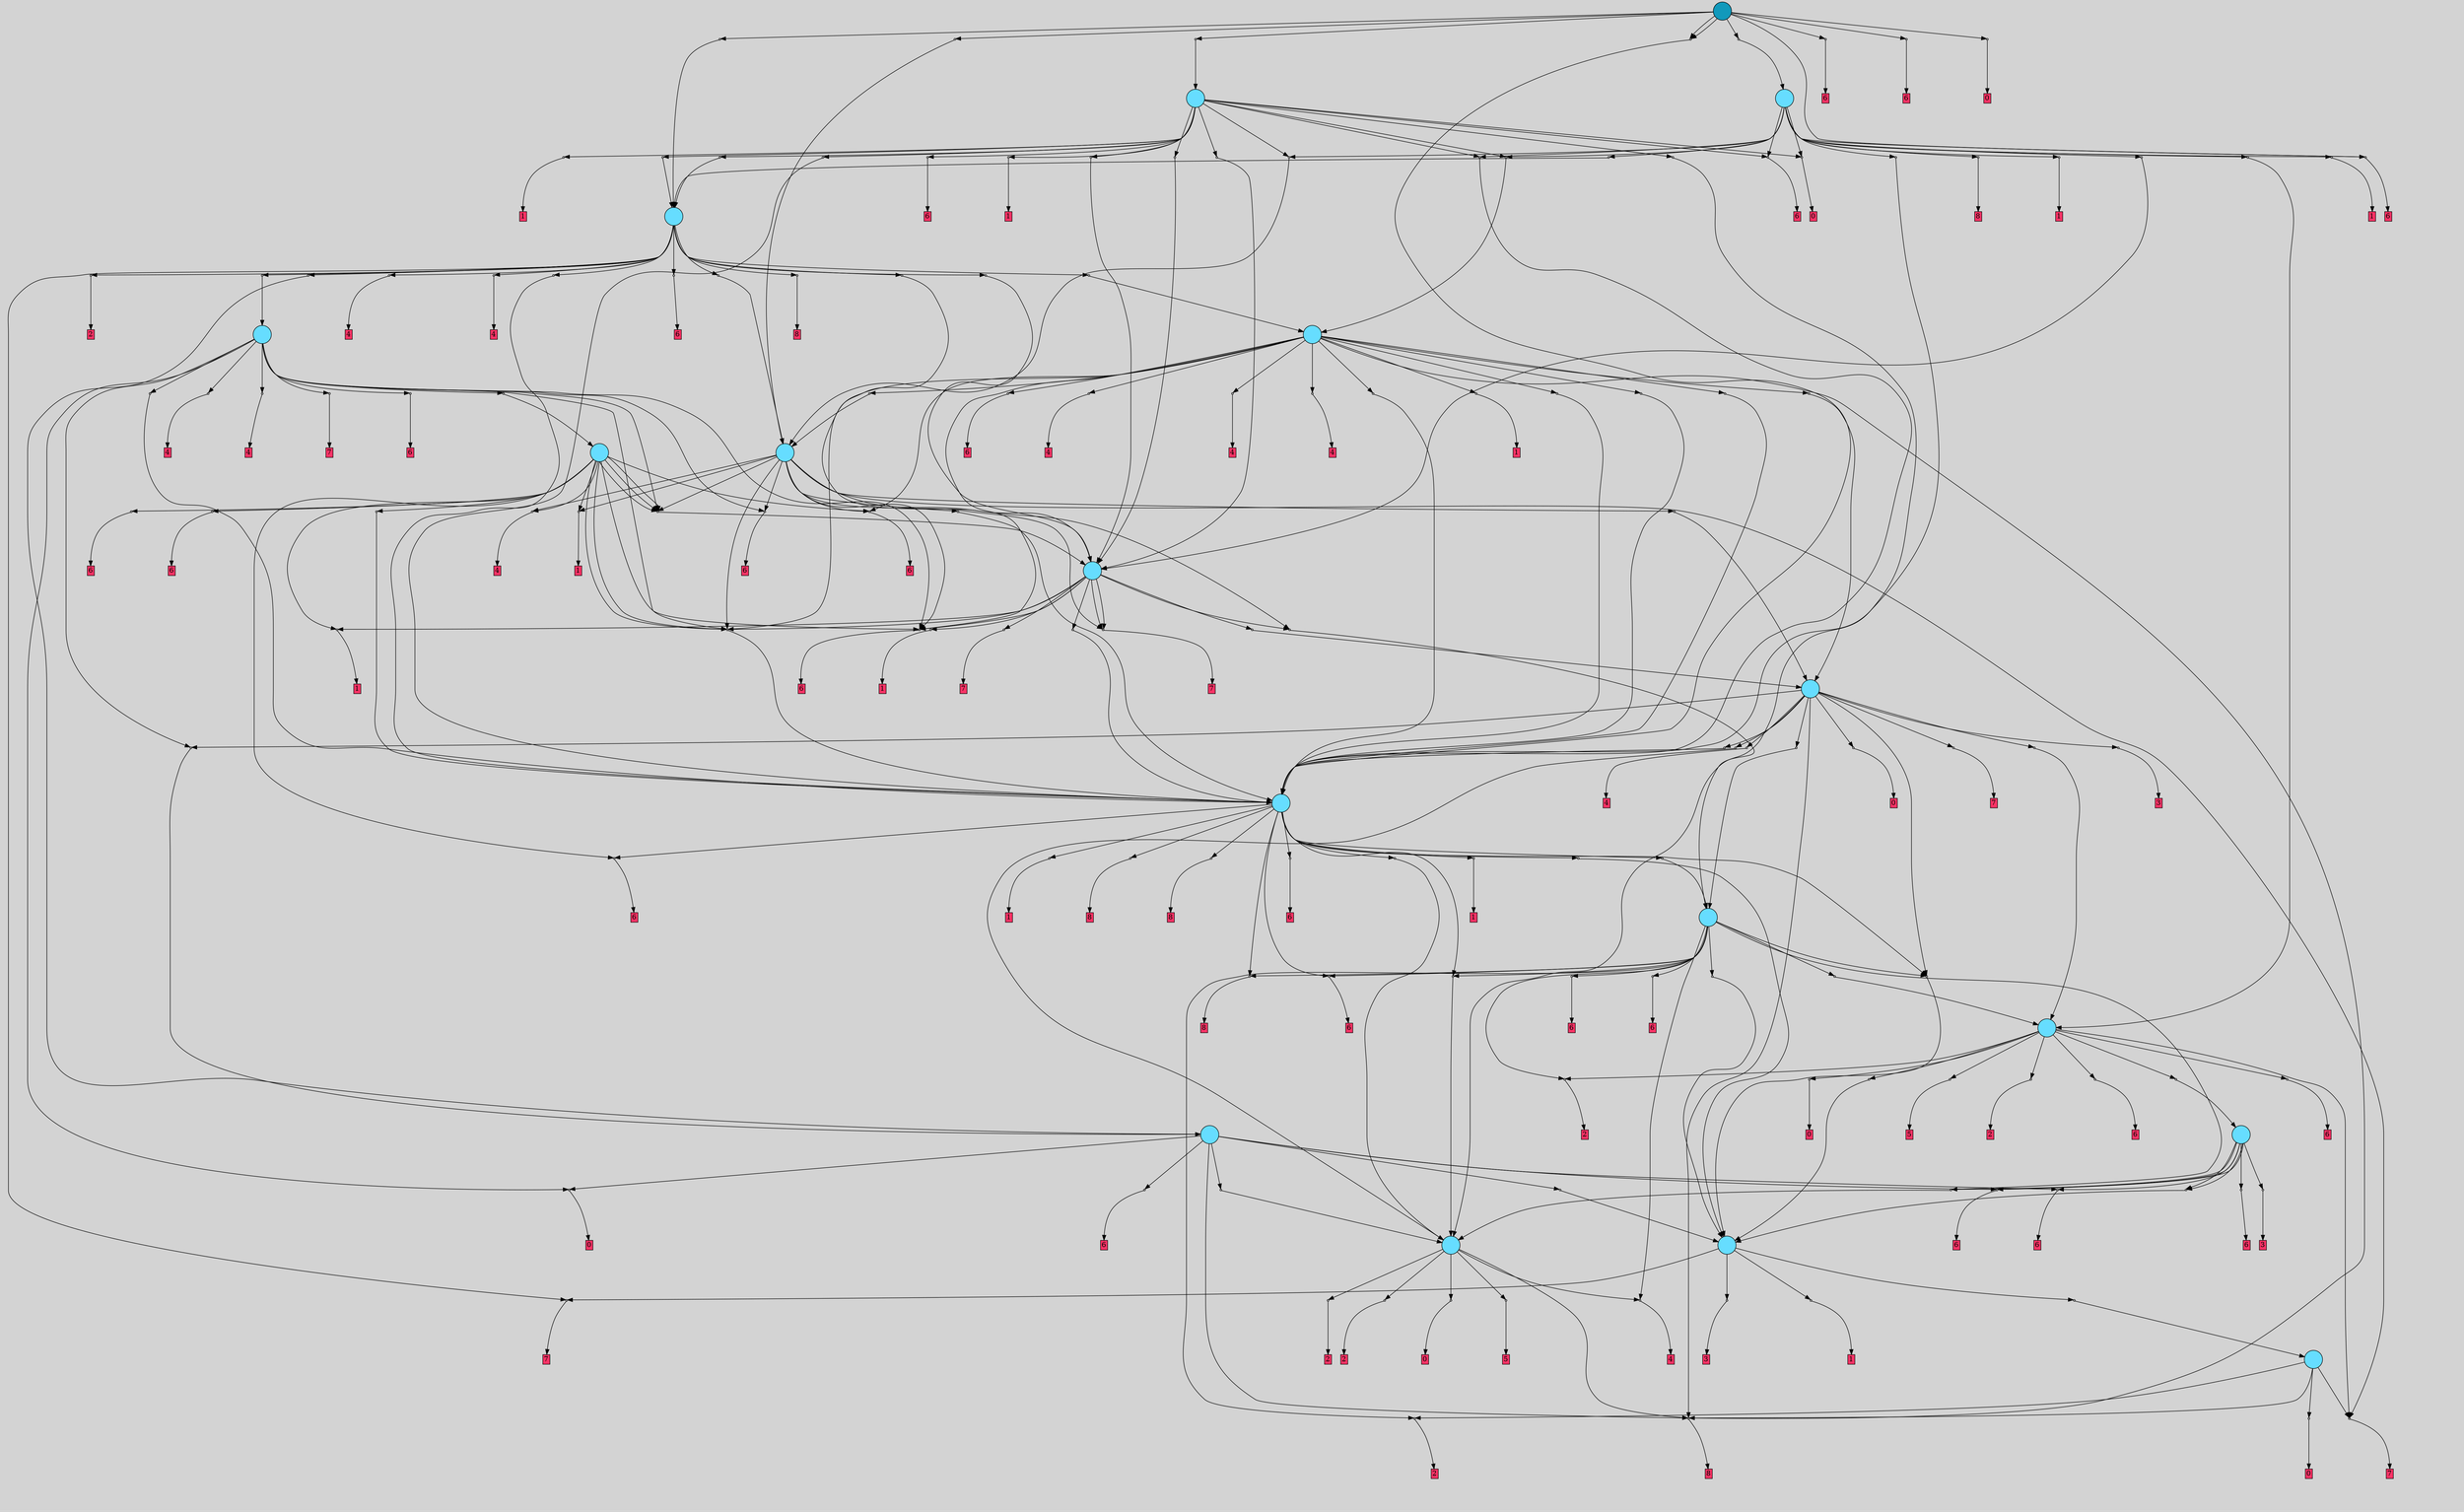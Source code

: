 // File exported with GEGELATI v1.3.1
// On the 2024-07-12 00:43:53
// With the MARL::MarlTPGGraphDotExporter
digraph{
	graph[pad = "0.212, 0.055" bgcolor = lightgray]
	node[shape=circle style = filled label = ""]
		T183 [fillcolor="#66ddff"]
		T188 [fillcolor="#66ddff"]
		T203 [fillcolor="#66ddff"]
		T260 [fillcolor="#66ddff"]
		T269 [fillcolor="#66ddff"]
		T277 [fillcolor="#66ddff"]
		T310 [fillcolor="#66ddff"]
		T364 [fillcolor="#66ddff"]
		T477 [fillcolor="#66ddff"]
		T633 [fillcolor="#66ddff"]
		T654 [fillcolor="#66ddff"]
		T711 [fillcolor="#66ddff"]
		T746 [fillcolor="#66ddff"]
		T868 [fillcolor="#66ddff"]
		T904 [fillcolor="#66ddff"]
		T1173 [fillcolor="#66ddff"]
		T1191 [fillcolor="#66ddff"]
		T1277 [fillcolor="#1199bb"]
		P28818 [fillcolor="#cccccc" shape=point] //
		I28818 [shape=box style=invis label="0|3&0|1#4|4&#92;n7|1&0|0#1|5&#92;n7|2&2|4#3|1&#92;n8|4&1|7#1|7&#92;n8|5&3|2#4|3&#92;n4|4&1|6#2|0&#92;n2|4&2|2#2|6&#92;n2|5&4|0#0|3&#92;n1|6&2|5#0|7&#92;n"]
		P28818 -> I28818[style=invis]
		A15458 [fillcolor="#ff3366" shape=box margin=0.03 width=0 height=0 label="2"]
		T183 -> P28818 -> A15458
		P28819 [fillcolor="#cccccc" shape=point] //
		I28819 [shape=box style=invis label="6|4&1|4#4|1&#92;n1|2&0|7#1|1&#92;n1|0&2|4#2|2&#92;n0|5&4|7#2|1&#92;n4|3&3|0#1|6&#92;n0|4&4|4#0|3&#92;n"]
		P28819 -> I28819[style=invis]
		A15459 [fillcolor="#ff3366" shape=box margin=0.03 width=0 height=0 label="8"]
		T183 -> P28819 -> A15459
		P28820 [fillcolor="#cccccc" shape=point] //
		I28820 [shape=box style=invis label="6|7&2|1#4|6&#92;n3|6&2|7#2|1&#92;n0|0&0|0#3|0&#92;n3|6&1|2#4|2&#92;n4|1&1|6#2|1&#92;n1|1&1|5#4|4&#92;n"]
		P28820 -> I28820[style=invis]
		A15460 [fillcolor="#ff3366" shape=box margin=0.03 width=0 height=0 label="0"]
		T183 -> P28820 -> A15460
		P28821 [fillcolor="#cccccc" shape=point] //
		I28821 [shape=box style=invis label="3|6&0|4#1|5&#92;n"]
		P28821 -> I28821[style=invis]
		A15461 [fillcolor="#ff3366" shape=box margin=0.03 width=0 height=0 label="7"]
		T183 -> P28821 -> A15461
		P28822 [fillcolor="#cccccc" shape=point] //
		I28822 [shape=box style=invis label="0|3&3|4#1|0&#92;n3|4&4|6#0|5&#92;n2|4&3|2#1|6&#92;n4|4&1|7#1|2&#92;n0|2&2|1#4|3&#92;n7|4&0|7#2|5&#92;n3|0&1|4#2|4&#92;n"]
		P28822 -> I28822[style=invis]
		A15462 [fillcolor="#ff3366" shape=box margin=0.03 width=0 height=0 label="2"]
		T188 -> P28822 -> A15462
		T188 -> P28819
		P28823 [fillcolor="#cccccc" shape=point] //
		I28823 [shape=box style=invis label="3|1&0|4#1|7&#92;n3|4&3|7#3|1&#92;n3|1&4|5#0|4&#92;n"]
		P28823 -> I28823[style=invis]
		A15463 [fillcolor="#ff3366" shape=box margin=0.03 width=0 height=0 label="4"]
		T188 -> P28823 -> A15463
		P28824 [fillcolor="#cccccc" shape=point] //
		I28824 [shape=box style=invis label="8|3&1|3#4|7&#92;n8|0&2|4#1|7&#92;n"]
		P28824 -> I28824[style=invis]
		A15464 [fillcolor="#ff3366" shape=box margin=0.03 width=0 height=0 label="2"]
		T188 -> P28824 -> A15464
		P28825 [fillcolor="#cccccc" shape=point] //
		I28825 [shape=box style=invis label="4|0&2|7#4|3&#92;n6|3&0|0#3|5&#92;n4|6&2|6#0|5&#92;n1|4&3|2#0|2&#92;n7|5&3|5#2|2&#92;n6|5&1|2#1|7&#92;n0|3&0|0#3|2&#92;n7|1&2|4#3|5&#92;n7|2&3|4#0|3&#92;n6|7&4|7#2|6&#92;n"]
		P28825 -> I28825[style=invis]
		A15465 [fillcolor="#ff3366" shape=box margin=0.03 width=0 height=0 label="0"]
		T188 -> P28825 -> A15465
		P28826 [fillcolor="#cccccc" shape=point] //
		I28826 [shape=box style=invis label="8|4&4|7#2|0&#92;n4|0&4|3#2|0&#92;n7|0&1|4#3|6&#92;n0|1&3|7#2|1&#92;n6|3&0|1#3|3&#92;n1|0&2|6#1|6&#92;n4|4&1|1#0|5&#92;n8|1&3|3#3|2&#92;n4|2&1|6#4|7&#92;n4|4&4|4#4|3&#92;n"]
		P28826 -> I28826[style=invis]
		A15466 [fillcolor="#ff3366" shape=box margin=0.03 width=0 height=0 label="5"]
		T188 -> P28826 -> A15466
		P28827 [fillcolor="#cccccc" shape=point] //
		I28827 [shape=box style=invis label="3|0&4|1#2|1&#92;n2|6&3|1#1|5&#92;n2|6&2|4#2|1&#92;n1|3&4|2#0|2&#92;n3|3&3|5#1|1&#92;n"]
		P28827 -> I28827[style=invis]
		T203 -> P28827 -> T183
		P28828 [fillcolor="#cccccc" shape=point] //
		I28828 [shape=box style=invis label="4|6&2|1#4|6&#92;n3|5&1|2#0|2&#92;n5|2&0|0#0|4&#92;n5|3&3|1#2|5&#92;n8|5&2|5#0|3&#92;n7|0&3|0#0|3&#92;n8|4&0|3#3|6&#92;n2|3&1|5#1|1&#92;n7|0&3|2#1|0&#92;n"]
		P28828 -> I28828[style=invis]
		A15467 [fillcolor="#ff3366" shape=box margin=0.03 width=0 height=0 label="3"]
		T203 -> P28828 -> A15467
		P28829 [fillcolor="#cccccc" shape=point] //
		I28829 [shape=box style=invis label="0|7&2|5#2|4&#92;n4|1&1|2#4|0&#92;n2|3&0|3#0|7&#92;n4|2&3|4#4|6&#92;n7|6&4|0#4|7&#92;n2|4&2|2#3|1&#92;n"]
		P28829 -> I28829[style=invis]
		A15468 [fillcolor="#ff3366" shape=box margin=0.03 width=0 height=0 label="1"]
		T203 -> P28829 -> A15468
		P28830 [fillcolor="#cccccc" shape=point] //
		I28830 [shape=box style=invis label="5|7&2|3#3|7&#92;n5|0&0|1#0|0&#92;n5|4&2|3#0|6&#92;n5|7&0|5#1|4&#92;n6|2&3|0#0|2&#92;n2|3&0|1#0|6&#92;n2|5&3|4#0|5&#92;n7|1&3|7#0|3&#92;n7|2&2|0#0|7&#92;n"]
		P28830 -> I28830[style=invis]
		A15469 [fillcolor="#ff3366" shape=box margin=0.03 width=0 height=0 label="7"]
		T203 -> P28830 -> A15469
		P28831 [fillcolor="#cccccc" shape=point] //
		I28831 [shape=box style=invis label="8|6&2|6#3|3&#92;n7|5&2|0#0|6&#92;n1|0&0|5#2|2&#92;n1|2&0|2#1|2&#92;n0|5&3|0#3|5&#92;n0|7&0|1#3|2&#92;n"]
		P28831 -> I28831[style=invis]
		A15470 [fillcolor="#ff3366" shape=box margin=0.03 width=0 height=0 label="6"]
		T260 -> P28831 -> A15470
		P28832 [fillcolor="#cccccc" shape=point] //
		I28832 [shape=box style=invis label="3|7&1|4#1|2&#92;n0|6&1|3#1|6&#92;n2|3&2|7#0|1&#92;n6|1&2|0#0|3&#92;n3|3&0|2#2|4&#92;n5|4&2|3#2|3&#92;n1|5&3|3#1|3&#92;n5|0&0|6#0|5&#92;n"]
		P28832 -> I28832[style=invis]
		T260 -> P28832 -> T188
		P28833 [fillcolor="#cccccc" shape=point] //
		I28833 [shape=box style=invis label="2|0&1|0#4|5&#92;n8|2&2|1#0|0&#92;n3|5&3|6#4|7&#92;n"]
		P28833 -> I28833[style=invis]
		T260 -> P28833 -> T203
		T260 -> P28819
		P28834 [fillcolor="#cccccc" shape=point] //
		I28834 [shape=box style=invis label="7|1&2|3#3|5&#92;n6|3&0|0#3|5&#92;n6|7&4|7#2|6&#92;n7|2&3|5#2|2&#92;n6|5&1|2#1|7&#92;n0|3&0|0#3|2&#92;n4|0&2|7#4|3&#92;n7|2&3|4#0|3&#92;n1|4&3|2#0|2&#92;n"]
		P28834 -> I28834[style=invis]
		A15471 [fillcolor="#ff3366" shape=box margin=0.03 width=0 height=0 label="0"]
		T260 -> P28834 -> A15471
		P28835 [fillcolor="#cccccc" shape=point] //
		I28835 [shape=box style=invis label="8|6&2|6#3|3&#92;n1|0&0|5#2|2&#92;n7|5&2|0#0|6&#92;n3|4&1|1#0|7&#92;n0|5&3|0#3|5&#92;n0|7&0|1#3|2&#92;n"]
		P28835 -> I28835[style=invis]
		A15472 [fillcolor="#ff3366" shape=box margin=0.03 width=0 height=0 label="6"]
		T260 -> P28835 -> A15472
		P28836 [fillcolor="#cccccc" shape=point] //
		I28836 [shape=box style=invis label="8|6&2|6#3|3&#92;n1|0&0|5#2|2&#92;n7|5&2|0#0|6&#92;n0|5&3|0#2|5&#92;n3|4&1|1#0|7&#92;n"]
		P28836 -> I28836[style=invis]
		A15473 [fillcolor="#ff3366" shape=box margin=0.03 width=0 height=0 label="6"]
		T260 -> P28836 -> A15473
		P28837 [fillcolor="#cccccc" shape=point] //
		I28837 [shape=box style=invis label="2|3&0|4#3|0&#92;n0|5&3|0#3|1&#92;n5|0&0|5#2|2&#92;n6|1&0|2#0|4&#92;n7|5&2|0#0|6&#92;n8|6&2|6#3|3&#92;n0|2&2|0#3|5&#92;n2|2&2|0#1|4&#92;n"]
		P28837 -> I28837[style=invis]
		A15474 [fillcolor="#ff3366" shape=box margin=0.03 width=0 height=0 label="6"]
		T269 -> P28837 -> A15474
		P28838 [fillcolor="#cccccc" shape=point] //
		I28838 [shape=box style=invis label="3|5&4|6#4|7&#92;n2|0&1|0#4|5&#92;n8|2&3|1#0|0&#92;n"]
		P28838 -> I28838[style=invis]
		T269 -> P28838 -> T203
		T269 -> P28835
		P28839 [fillcolor="#cccccc" shape=point] //
		I28839 [shape=box style=invis label="3|7&1|4#1|2&#92;n0|6&1|3#1|6&#92;n2|3&2|7#0|1&#92;n5|0&0|6#0|5&#92;n3|3&0|2#2|4&#92;n5|4&2|3#2|3&#92;n1|5&3|3#2|3&#92;n6|1&2|0#0|3&#92;n"]
		P28839 -> I28839[style=invis]
		T269 -> P28839 -> T188
		T269 -> P28838
		P28840 [fillcolor="#cccccc" shape=point] //
		I28840 [shape=box style=invis label="8|6&2|6#3|3&#92;n1|0&0|5#2|2&#92;n0|5&3|0#2|5&#92;n3|4&1|1#0|7&#92;n7|5&2|0#0|6&#92;n1|7&2|4#3|5&#92;n0|7&0|1#3|2&#92;n"]
		P28840 -> I28840[style=invis]
		A15475 [fillcolor="#ff3366" shape=box margin=0.03 width=0 height=0 label="3"]
		T269 -> P28840 -> A15475
		T269 -> P28831
		T269 -> P28835
		P28841 [fillcolor="#cccccc" shape=point] //
		I28841 [shape=box style=invis label="3|4&1|1#0|7&#92;n0|7&0|1#3|2&#92;n1|4&0|5#2|2&#92;n0|5&3|1#3|5&#92;n0|0&3|7#4|7&#92;n7|5&4|0#0|6&#92;n7|5&2|7#0|2&#92;n"]
		P28841 -> I28841[style=invis]
		A15476 [fillcolor="#ff3366" shape=box margin=0.03 width=0 height=0 label="6"]
		T277 -> P28841 -> A15476
		P28842 [fillcolor="#cccccc" shape=point] //
		I28842 [shape=box style=invis label="5|0&2|5#0|6&#92;n4|5&4|3#3|2&#92;n6|7&3|4#1|3&#92;n7|4&0|4#2|3&#92;n2|2&1|6#3|7&#92;n4|5&2|7#3|2&#92;n4|4&1|7#0|5&#92;n"]
		P28842 -> I28842[style=invis]
		A15477 [fillcolor="#ff3366" shape=box margin=0.03 width=0 height=0 label="2"]
		T277 -> P28842 -> A15477
		T277 -> P28821
		P28843 [fillcolor="#cccccc" shape=point] //
		I28843 [shape=box style=invis label="8|6&2|6#3|3&#92;n1|0&0|5#2|2&#92;n6|1&0|7#2|0&#92;n3|4&1|1#0|7&#92;n7|5&2|2#0|6&#92;n0|5&3|0#3|5&#92;n"]
		P28843 -> I28843[style=invis]
		A15478 [fillcolor="#ff3366" shape=box margin=0.03 width=0 height=0 label="6"]
		T277 -> P28843 -> A15478
		P28844 [fillcolor="#cccccc" shape=point] //
		I28844 [shape=box style=invis label="4|0&2|7#4|3&#92;n6|3&0|0#3|5&#92;n6|7&4|7#2|6&#92;n7|5&3|5#2|2&#92;n6|5&1|2#1|7&#92;n0|3&0|0#3|2&#92;n7|1&2|3#3|5&#92;n7|2&3|4#0|3&#92;n1|4&3|2#0|2&#92;n"]
		P28844 -> I28844[style=invis]
		A15479 [fillcolor="#ff3366" shape=box margin=0.03 width=0 height=0 label="0"]
		T277 -> P28844 -> A15479
		P28845 [fillcolor="#cccccc" shape=point] //
		I28845 [shape=box style=invis label="4|5&1|5#0|1&#92;n4|5&2|7#3|2&#92;n4|5&4|5#3|2&#92;n6|7&3|4#1|3&#92;n7|4&0|4#2|3&#92;n5|0&2|5#0|6&#92;n4|4&1|7#0|5&#92;n"]
		P28845 -> I28845[style=invis]
		A15480 [fillcolor="#ff3366" shape=box margin=0.03 width=0 height=0 label="5"]
		T277 -> P28845 -> A15480
		P28846 [fillcolor="#cccccc" shape=point] //
		I28846 [shape=box style=invis label="2|0&1|0#4|5&#92;n3|5&4|6#4|7&#92;n8|2&2|1#0|0&#92;n"]
		P28846 -> I28846[style=invis]
		T277 -> P28846 -> T203
		P28847 [fillcolor="#cccccc" shape=point] //
		I28847 [shape=box style=invis label="1|4&0|7#1|6&#92;n0|4&0|6#4|1&#92;n8|1&2|6#2|0&#92;n"]
		P28847 -> I28847[style=invis]
		A15481 [fillcolor="#ff3366" shape=box margin=0.03 width=0 height=0 label="2"]
		T277 -> P28847 -> A15481
		P28848 [fillcolor="#cccccc" shape=point] //
		I28848 [shape=box style=invis label="0|0&2|3#4|4&#92;n6|4&1|0#3|1&#92;n0|3&0|5#2|1&#92;n1|5&4|0#4|6&#92;n"]
		P28848 -> I28848[style=invis]
		T277 -> P28848 -> T269
		P28849 [fillcolor="#cccccc" shape=point] //
		I28849 [shape=box style=invis label="2|0&1|0#4|1&#92;n8|2&3|1#0|0&#92;n6|5&0|2#4|5&#92;n"]
		P28849 -> I28849[style=invis]
		T310 -> P28849 -> T203
		P28850 [fillcolor="#cccccc" shape=point] //
		I28850 [shape=box style=invis label="8|6&2|6#3|3&#92;n7|5&2|0#0|6&#92;n1|0&0|5#2|2&#92;n3|4&1|1#0|7&#92;n0|5&3|0#3|5&#92;n0|7&3|1#3|2&#92;n"]
		P28850 -> I28850[style=invis]
		A15482 [fillcolor="#ff3366" shape=box margin=0.03 width=0 height=0 label="6"]
		T310 -> P28850 -> A15482
		T310 -> P28839
		T310 -> P28818
		P28851 [fillcolor="#cccccc" shape=point] //
		I28851 [shape=box style=invis label="1|2&4|3#4|7&#92;n1|0&3|2#3|4&#92;n2|7&1|0#4|5&#92;n1|0&3|6#2|2&#92;n5|5&0|1#0|0&#92;n5|4&0|7#3|4&#92;n"]
		P28851 -> I28851[style=invis]
		T310 -> P28851 -> T203
		P28852 [fillcolor="#cccccc" shape=point] //
		I28852 [shape=box style=invis label="7|3&0|3#2|2&#92;n6|2&1|5#1|7&#92;n7|5&2|0#0|6&#92;n3|0&0|5#2|2&#92;n0|7&0|1#3|2&#92;n6|5&3|0#3|5&#92;n8|6&2|6#3|3&#92;n"]
		P28852 -> I28852[style=invis]
		A15483 [fillcolor="#ff3366" shape=box margin=0.03 width=0 height=0 label="6"]
		T310 -> P28852 -> A15483
		T310 -> P28842
		P28853 [fillcolor="#cccccc" shape=point] //
		I28853 [shape=box style=invis label="8|6&2|6#3|3&#92;n0|5&3|0#2|5&#92;n7|5&2|0#0|6&#92;n3|4&1|1#0|2&#92;n"]
		P28853 -> I28853[style=invis]
		A15484 [fillcolor="#ff3366" shape=box margin=0.03 width=0 height=0 label="8"]
		T310 -> P28853 -> A15484
		P28854 [fillcolor="#cccccc" shape=point] //
		I28854 [shape=box style=invis label="3|7&1|4#1|2&#92;n0|6&1|4#1|6&#92;n2|3&2|7#0|1&#92;n1|5&3|3#2|3&#92;n3|3&0|2#2|4&#92;n5|4&2|3#2|3&#92;n5|0&0|6#0|5&#92;n6|1&2|0#0|3&#92;n"]
		P28854 -> I28854[style=invis]
		T310 -> P28854 -> T188
		P28855 [fillcolor="#cccccc" shape=point] //
		I28855 [shape=box style=invis label="8|6&2|6#3|3&#92;n1|0&0|4#2|2&#92;n7|5&2|0#0|6&#92;n1|2&0|2#1|2&#92;n0|5&3|0#3|5&#92;n0|7&0|1#3|2&#92;n2|4&4|7#3|4&#92;n"]
		P28855 -> I28855[style=invis]
		A15485 [fillcolor="#ff3366" shape=box margin=0.03 width=0 height=0 label="6"]
		T310 -> P28855 -> A15485
		T310 -> P28823
		P28856 [fillcolor="#cccccc" shape=point] //
		I28856 [shape=box style=invis label="1|4&4|0#0|6&#92;n1|5&4|5#1|6&#92;n2|0&0|4#2|0&#92;n7|5&2|0#0|2&#92;n8|3&2|6#2|0&#92;n2|2&2|6#4|4&#92;n0|5&3|0#3|1&#92;n8|6&4|6#3|3&#92;n"]
		P28856 -> I28856[style=invis]
		T310 -> P28856 -> T277
		P28857 [fillcolor="#cccccc" shape=point] //
		I28857 [shape=box style=invis label="0|0&2|3#4|5&#92;n"]
		P28857 -> I28857[style=invis]
		A15486 [fillcolor="#ff3366" shape=box margin=0.03 width=0 height=0 label="8"]
		T364 -> P28857 -> A15486
		P28858 [fillcolor="#cccccc" shape=point] //
		I28858 [shape=box style=invis label="3|7&1|4#1|2&#92;n0|6&1|3#1|6&#92;n2|5&2|7#0|1&#92;n6|1&2|0#0|3&#92;n6|0&4|4#0|2&#92;n1|5&3|3#2|3&#92;n5|4&2|3#2|3&#92;n3|3&0|2#2|4&#92;n"]
		P28858 -> I28858[style=invis]
		T364 -> P28858 -> T188
		P28859 [fillcolor="#cccccc" shape=point] //
		I28859 [shape=box style=invis label="8|0&4|6#2|7&#92;n2|5&0|2#1|3&#92;n"]
		P28859 -> I28859[style=invis]
		T364 -> P28859 -> T310
		T364 -> P28851
		T364 -> P28853
		P28860 [fillcolor="#cccccc" shape=point] //
		I28860 [shape=box style=invis label="6|0&4|3#0|4&#92;n3|5&3|4#2|2&#92;n5|0&2|7#1|2&#92;n3|0&1|2#3|1&#92;n"]
		P28860 -> I28860[style=invis]
		A15487 [fillcolor="#ff3366" shape=box margin=0.03 width=0 height=0 label="8"]
		T364 -> P28860 -> A15487
		P28861 [fillcolor="#cccccc" shape=point] //
		I28861 [shape=box style=invis label="7|3&0|3#2|2&#92;n4|4&3|3#0|5&#92;n6|2&1|5#1|7&#92;n7|5&2|0#1|0&#92;n3|0&0|5#2|2&#92;n7|4&4|1#1|6&#92;n0|7&0|1#3|2&#92;n6|5&3|0#3|5&#92;n5|0&2|3#1|6&#92;n8|6&2|6#3|2&#92;n"]
		P28861 -> I28861[style=invis]
		A15488 [fillcolor="#ff3366" shape=box margin=0.03 width=0 height=0 label="6"]
		T364 -> P28861 -> A15488
		P28862 [fillcolor="#cccccc" shape=point] //
		I28862 [shape=box style=invis label="6|5&0|2#4|5&#92;n8|2&3|1#2|2&#92;n2|0&4|0#4|1&#92;n"]
		P28862 -> I28862[style=invis]
		T364 -> P28862 -> T203
		P28863 [fillcolor="#cccccc" shape=point] //
		I28863 [shape=box style=invis label="0|5&3|0#3|5&#92;n1|2&0|2#1|2&#92;n1|7&0|5#3|2&#92;n1|0&0|5#2|2&#92;n"]
		P28863 -> I28863[style=invis]
		A15489 [fillcolor="#ff3366" shape=box margin=0.03 width=0 height=0 label="6"]
		T364 -> P28863 -> A15489
		T364 -> P28854
		P28864 [fillcolor="#cccccc" shape=point] //
		I28864 [shape=box style=invis label="2|3&0|3#2|7&#92;n0|3&2|3#2|4&#92;n2|1&2|6#1|0&#92;n4|2&3|4#4|6&#92;n0|6&0|1#1|3&#92;n7|6&4|0#4|7&#92;n4|1&4|2#4|0&#92;n5|0&4|3#1|7&#92;n"]
		P28864 -> I28864[style=invis]
		A15490 [fillcolor="#ff3366" shape=box margin=0.03 width=0 height=0 label="1"]
		T364 -> P28864 -> A15490
		P28865 [fillcolor="#cccccc" shape=point] //
		I28865 [shape=box style=invis label="8|2&4|0#3|6&#92;n0|5&3|0#3|5&#92;n8|6&2|4#3|2&#92;n8|6&2|6#3|3&#92;n7|6&2|0#3|6&#92;n3|4&1|1#0|7&#92;n1|0&0|5#2|2&#92;n8|3&3|0#1|0&#92;n"]
		P28865 -> I28865[style=invis]
		A15491 [fillcolor="#ff3366" shape=box margin=0.03 width=0 height=0 label="1"]
		T364 -> P28865 -> A15491
		T364 -> P28850
		T477 -> P28851
		P28866 [fillcolor="#cccccc" shape=point] //
		I28866 [shape=box style=invis label="0|7&4|3#1|7&#92;n4|2&1|1#3|6&#92;n0|1&0|1#3|2&#92;n7|5&0|0#0|6&#92;n6|2&1|5#1|7&#92;n3|4&3|0#1|2&#92;n3|0&0|5#2|2&#92;n6|5&0|0#3|5&#92;n"]
		P28866 -> I28866[style=invis]
		T477 -> P28866 -> T364
		P28867 [fillcolor="#cccccc" shape=point] //
		I28867 [shape=box style=invis label="4|7&1|1#3|7&#92;n1|6&3|7#2|1&#92;n7|0&1|7#1|2&#92;n8|2&3|4#4|2&#92;n"]
		P28867 -> I28867[style=invis]
		T477 -> P28867 -> T310
		P28868 [fillcolor="#cccccc" shape=point] //
		I28868 [shape=box style=invis label="7|2&1|5#3|2&#92;n4|0&2|7#4|3&#92;n4|5&4|2#0|4&#92;n0|6&0|0#3|2&#92;n8|1&4|2#1|7&#92;n5|0&1|1#1|1&#92;n7|1&0|3#3|5&#92;n6|7&1|2#1|7&#92;n"]
		P28868 -> I28868[style=invis]
		A15492 [fillcolor="#ff3366" shape=box margin=0.03 width=0 height=0 label="0"]
		T477 -> P28868 -> A15492
		P28869 [fillcolor="#cccccc" shape=point] //
		I28869 [shape=box style=invis label="8|1&2|5#1|3&#92;n3|0&0|6#4|7&#92;n6|7&1|5#0|7&#92;n4|3&0|1#3|3&#92;n3|1&4|1#4|5&#92;n7|0&2|7#0|6&#92;n2|2&4|4#1|5&#92;n4|2&3|2#3|2&#92;n"]
		P28869 -> I28869[style=invis]
		A15493 [fillcolor="#ff3366" shape=box margin=0.03 width=0 height=0 label="7"]
		T477 -> P28869 -> A15493
		P28870 [fillcolor="#cccccc" shape=point] //
		I28870 [shape=box style=invis label="0|5&3|5#3|5&#92;n0|2&0|1#3|2&#92;n7|5&1|0#0|6&#92;n6|3&1|4#0|7&#92;n8|6&2|2#3|3&#92;n3|4&3|4#4|7&#92;n6|0&3|5#4|4&#92;n5|1&0|4#0|1&#92;n8|4&2|2#2|2&#92;n"]
		P28870 -> I28870[style=invis]
		T477 -> P28870 -> T260
		P28871 [fillcolor="#cccccc" shape=point] //
		I28871 [shape=box style=invis label="5|3&4|4#4|1&#92;n3|1&3|2#3|0&#92;n3|1&4|6#0|6&#92;n1|6&4|7#1|1&#92;n5|4&4|5#3|2&#92;n8|0&1|6#4|3&#92;n0|3&4|0#0|1&#92;n"]
		P28871 -> I28871[style=invis]
		T477 -> P28871 -> T277
		P28872 [fillcolor="#cccccc" shape=point] //
		I28872 [shape=box style=invis label="2|2&3|0#4|6&#92;n6|5&1|3#2|4&#92;n1|7&2|4#3|5&#92;n3|4&1|1#2|7&#92;n3|0&4|5#2|2&#92;n7|5&2|0#0|6&#92;n"]
		P28872 -> I28872[style=invis]
		A15494 [fillcolor="#ff3366" shape=box margin=0.03 width=0 height=0 label="3"]
		T477 -> P28872 -> A15494
		P28873 [fillcolor="#cccccc" shape=point] //
		I28873 [shape=box style=invis label="6|1&1|0#4|3&#92;n4|1&3|6#1|2&#92;n2|5&3|1#1|4&#92;n1|1&4|0#4|0&#92;n8|4&3|1#3|2&#92;n4|1&2|6#3|2&#92;n5|6&0|6#0|5&#92;n5|0&2|2#1|7&#92;n0|7&0|4#3|7&#92;n"]
		P28873 -> I28873[style=invis]
		T477 -> P28873 -> T188
		T477 -> P28819
		P28874 [fillcolor="#cccccc" shape=point] //
		I28874 [shape=box style=invis label="4|3&2|4#3|2&#92;n1|0&2|2#3|7&#92;n"]
		P28874 -> I28874[style=invis]
		A15495 [fillcolor="#ff3366" shape=box margin=0.03 width=0 height=0 label="4"]
		T477 -> P28874 -> A15495
		P28875 [fillcolor="#cccccc" shape=point] //
		I28875 [shape=box style=invis label="0|5&3|0#3|5&#92;n1|0&0|5#4|2&#92;n1|2&0|2#1|2&#92;n7|5&2|0#0|6&#92;n0|7&0|1#3|2&#92;n"]
		P28875 -> I28875[style=invis]
		T633 -> P28875 -> T477
		P28876 [fillcolor="#cccccc" shape=point] //
		I28876 [shape=box style=invis label="1|0&4|4#4|2&#92;n4|4&4|4#2|0&#92;n1|5&2|0#2|6&#92;n5|3&3|0#1|5&#92;n6|1&0|1#3|2&#92;n3|0&0|5#2|2&#92;n2|7&0|2#1|7&#92;n6|5&3|0#3|5&#92;n"]
		P28876 -> I28876[style=invis]
		A15496 [fillcolor="#ff3366" shape=box margin=0.03 width=0 height=0 label="6"]
		T633 -> P28876 -> A15496
		P28877 [fillcolor="#cccccc" shape=point] //
		I28877 [shape=box style=invis label="3|6&0|4#1|5&#92;n7|0&1|3#2|7&#92;n"]
		P28877 -> I28877[style=invis]
		A15497 [fillcolor="#ff3366" shape=box margin=0.03 width=0 height=0 label="7"]
		T633 -> P28877 -> A15497
		P28878 [fillcolor="#cccccc" shape=point] //
		I28878 [shape=box style=invis label="3|0&4|6#2|1&#92;n7|2&4|5#4|6&#92;n1|6&1|2#2|5&#92;n2|7&0|6#3|1&#92;n6|7&2|0#1|4&#92;n4|6&3|0#1|5&#92;n2|6&2|3#0|4&#92;n7|7&4|5#1|0&#92;n3|2&2|0#1|3&#92;n8|4&3|6#1|4&#92;n"]
		P28878 -> I28878[style=invis]
		A15498 [fillcolor="#ff3366" shape=box margin=0.03 width=0 height=0 label="1"]
		T633 -> P28878 -> A15498
		P28879 [fillcolor="#cccccc" shape=point] //
		I28879 [shape=box style=invis label="3|4&2|0#1|2&#92;n7|5&0|0#0|6&#92;n8|6&4|6#3|0&#92;n0|7&0|1#3|2&#92;n8|7&0|3#0|5&#92;n3|0&0|5#2|2&#92;n4|2&1|1#3|6&#92;n6|5&3|0#3|5&#92;n7|3&3|2#3|0&#92;n"]
		P28879 -> I28879[style=invis]
		T633 -> P28879 -> T364
		P28880 [fillcolor="#cccccc" shape=point] //
		I28880 [shape=box style=invis label="6|5&3|0#3|3&#92;n0|0&0|1#3|2&#92;n7|5&3|0#3|5&#92;n8|7&0|3#0|5&#92;n4|2&1|1#3|6&#92;n7|4&3|2#3|0&#92;n7|5&0|0#0|6&#92;n"]
		P28880 -> I28880[style=invis]
		T633 -> P28880 -> T364
		P28881 [fillcolor="#cccccc" shape=point] //
		I28881 [shape=box style=invis label="4|6&3|0#1|2&#92;n7|3&1|6#4|3&#92;n1|4&4|3#3|3&#92;n8|4&3|0#1|4&#92;n3|0&1|2#2|7&#92;n0|6&4|2#1|7&#92;n0|5&2|5#0|7&#92;n7|2&1|5#4|6&#92;n"]
		P28881 -> I28881[style=invis]
		A15499 [fillcolor="#ff3366" shape=box margin=0.03 width=0 height=0 label="1"]
		T633 -> P28881 -> A15499
		P28882 [fillcolor="#cccccc" shape=point] //
		I28882 [shape=box style=invis label="6|3&1|2#0|4&#92;n5|1&4|5#3|3&#92;n7|5&3|6#2|5&#92;n2|5&1|3#2|1&#92;n0|5&2|3#2|5&#92;n8|7&4|7#2|4&#92;n2|3&3|0#1|0&#92;n7|4&0|3#4|7&#92;n0|2&3|6#1|6&#92;n7|0&2|2#2|4&#92;n"]
		P28882 -> I28882[style=invis]
		A15500 [fillcolor="#ff3366" shape=box margin=0.03 width=0 height=0 label="7"]
		T633 -> P28882 -> A15500
		P28883 [fillcolor="#cccccc" shape=point] //
		I28883 [shape=box style=invis label="8|3&3|7#4|1&#92;n6|3&3|5#4|6&#92;n1|7&0|5#0|0&#92;n5|0&1|7#3|4&#92;n1|3&3|6#1|4&#92;n"]
		P28883 -> I28883[style=invis]
		T633 -> P28883 -> T310
		T633 -> P28877
		P28884 [fillcolor="#cccccc" shape=point] //
		I28884 [shape=box style=invis label="0|5&3|0#3|5&#92;n8|6&3|0#0|3&#92;n1|2&0|2#1|2&#92;n1|0&0|5#3|2&#92;n7|5&2|0#0|6&#92;n0|7&0|1#3|2&#92;n"]
		P28884 -> I28884[style=invis]
		T654 -> P28884 -> T477
		T654 -> P28876
		T654 -> P28877
		P28885 [fillcolor="#cccccc" shape=point] //
		I28885 [shape=box style=invis label="6|7&2|0#1|4&#92;n7|2&4|5#4|6&#92;n1|6&1|2#2|5&#92;n8|5&2|7#3|5&#92;n3|0&4|6#2|1&#92;n4|6&3|0#1|5&#92;n2|6&2|3#0|4&#92;n7|7&4|0#1|0&#92;n3|2&2|0#1|3&#92;n8|4&3|6#1|4&#92;n"]
		P28885 -> I28885[style=invis]
		A15501 [fillcolor="#ff3366" shape=box margin=0.03 width=0 height=0 label="1"]
		T654 -> P28885 -> A15501
		T654 -> P28879
		P28886 [fillcolor="#cccccc" shape=point] //
		I28886 [shape=box style=invis label="8|7&0|3#0|5&#92;n0|7&0|1#3|2&#92;n6|5&3|0#3|3&#92;n7|0&0|0#0|6&#92;n7|4&3|2#3|0&#92;n4|2&1|1#3|6&#92;n"]
		P28886 -> I28886[style=invis]
		T654 -> P28886 -> T364
		T654 -> P28821
		T654 -> P28883
		P28887 [fillcolor="#cccccc" shape=point] //
		I28887 [shape=box style=invis label="1|0&4|4#4|2&#92;n4|4&4|4#2|0&#92;n1|5&2|0#2|6&#92;n5|3&3|0#1|5&#92;n6|1&2|1#3|2&#92;n6|5&3|0#3|5&#92;n2|7&0|2#1|7&#92;n3|0&0|5#2|2&#92;n"]
		P28887 -> I28887[style=invis]
		A15502 [fillcolor="#ff3366" shape=box margin=0.03 width=0 height=0 label="6"]
		T654 -> P28887 -> A15502
		P28888 [fillcolor="#cccccc" shape=point] //
		I28888 [shape=box style=invis label="6|7&0|1#3|2&#92;n1|2&0|2#1|2&#92;n7|5&2|0#0|6&#92;n1|0&0|5#4|2&#92;n0|5&3|0#3|1&#92;n"]
		P28888 -> I28888[style=invis]
		T654 -> P28888 -> T633
		P28889 [fillcolor="#cccccc" shape=point] //
		I28889 [shape=box style=invis label="4|4&4|1#3|3&#92;n2|6&4|1#1|5&#92;n2|1&4|4#1|2&#92;n7|4&2|0#0|6&#92;n8|6&2|6#1|3&#92;n4|6&1|1#2|6&#92;n3|0&0|6#2|7&#92;n"]
		P28889 -> I28889[style=invis]
		A15503 [fillcolor="#ff3366" shape=box margin=0.03 width=0 height=0 label="6"]
		T654 -> P28889 -> A15503
		P28890 [fillcolor="#cccccc" shape=point] //
		I28890 [shape=box style=invis label="3|4&3|7#1|1&#92;n5|6&2|2#4|4&#92;n0|0&1|5#1|0&#92;n"]
		P28890 -> I28890[style=invis]
		A15504 [fillcolor="#ff3366" shape=box margin=0.03 width=0 height=0 label="4"]
		T654 -> P28890 -> A15504
		T711 -> P28876
		T711 -> P28879
		T711 -> P28887
		T711 -> P28888
		T711 -> P28890
		P28891 [fillcolor="#cccccc" shape=point] //
		I28891 [shape=box style=invis label="1|2&1|3#0|2&#92;n3|7&1|3#4|7&#92;n7|5&2|0#0|6&#92;n3|4&1|1#1|7&#92;n7|5&1|1#2|1&#92;n1|0&0|5#3|3&#92;n"]
		P28891 -> I28891[style=invis]
		A15505 [fillcolor="#ff3366" shape=box margin=0.03 width=0 height=0 label="6"]
		T711 -> P28891 -> A15505
		T711 -> P28888
		T711 -> P28863
		T711 -> P28888
		P28892 [fillcolor="#cccccc" shape=point] //
		I28892 [shape=box style=invis label="6|1&0|1#3|2&#92;n4|4&4|4#2|0&#92;n1|5&2|0#2|6&#92;n5|3&3|0#1|5&#92;n1|0&4|4#4|2&#92;n3|0&0|5#2|2&#92;n2|7&0|2#1|7&#92;n6|5&3|2#3|5&#92;n"]
		P28892 -> I28892[style=invis]
		A15506 [fillcolor="#ff3366" shape=box margin=0.03 width=0 height=0 label="6"]
		T711 -> P28892 -> A15506
		T711 -> P28885
		T711 -> P28878
		P28893 [fillcolor="#cccccc" shape=point] //
		I28893 [shape=box style=invis label="8|7&0|3#0|5&#92;n0|7&0|1#3|2&#92;n7|5&0|0#0|0&#92;n3|3&2|0#1|2&#92;n3|0&0|5#2|2&#92;n4|2&1|1#3|6&#92;n5|3&3|2#3|0&#92;n7|1&3|2#2|3&#92;n"]
		P28893 -> I28893[style=invis]
		T711 -> P28893 -> T364
		T711 -> P28879
		T746 -> P28876
		P28894 [fillcolor="#cccccc" shape=point] //
		I28894 [shape=box style=invis label="5|0&2|1#1|3&#92;n"]
		P28894 -> I28894[style=invis]
		A15507 [fillcolor="#ff3366" shape=box margin=0.03 width=0 height=0 label="7"]
		T746 -> P28894 -> A15507
		P28895 [fillcolor="#cccccc" shape=point] //
		I28895 [shape=box style=invis label="1|0&4|4#4|2&#92;n3|0&0|5#2|2&#92;n4|3&4|4#2|0&#92;n1|5&2|0#2|6&#92;n5|3&3|0#1|5&#92;n6|1&2|1#3|2&#92;n6|5&3|0#3|5&#92;n2|7&0|2#1|7&#92;n0|4&1|6#3|7&#92;n"]
		P28895 -> I28895[style=invis]
		A15508 [fillcolor="#ff3366" shape=box margin=0.03 width=0 height=0 label="6"]
		T746 -> P28895 -> A15508
		P28896 [fillcolor="#cccccc" shape=point] //
		I28896 [shape=box style=invis label="1|5&3|2#0|3&#92;n0|0&1|5#1|0&#92;n5|6&2|2#0|4&#92;n5|7&3|5#2|4&#92;n"]
		P28896 -> I28896[style=invis]
		A15509 [fillcolor="#ff3366" shape=box margin=0.03 width=0 height=0 label="4"]
		T746 -> P28896 -> A15509
		T746 -> P28888
		P28897 [fillcolor="#cccccc" shape=point] //
		I28897 [shape=box style=invis label="0|0&3|0#4|6&#92;n0|0&3|5#1|0&#92;n3|4&3|7#1|1&#92;n"]
		P28897 -> I28897[style=invis]
		A15510 [fillcolor="#ff3366" shape=box margin=0.03 width=0 height=0 label="4"]
		T746 -> P28897 -> A15510
		P28898 [fillcolor="#cccccc" shape=point] //
		I28898 [shape=box style=invis label="1|0&4|4#4|2&#92;n4|4&4|4#2|0&#92;n1|5&2|0#2|6&#92;n5|6&3|0#1|5&#92;n6|1&0|1#3|2&#92;n6|5&3|0#3|5&#92;n2|7&0|2#1|7&#92;n2|1&4|7#4|5&#92;n3|0&0|5#2|2&#92;n"]
		P28898 -> I28898[style=invis]
		T746 -> P28898 -> T711
		P28899 [fillcolor="#cccccc" shape=point] //
		I28899 [shape=box style=invis label="5|5&0|4#2|6&#92;n3|0&0|5#2|2&#92;n8|6&4|6#3|0&#92;n7|7&0|1#3|2&#92;n3|4&0|0#1|2&#92;n4|2&1|1#3|6&#92;n8|7&0|3#0|5&#92;n6|5&3|0#3|5&#92;n"]
		P28899 -> I28899[style=invis]
		T746 -> P28899 -> T364
		T746 -> P28879
		T746 -> P28870
		T746 -> P28834
		T746 -> P28889
		P28900 [fillcolor="#cccccc" shape=point] //
		I28900 [shape=box style=invis label="6|7&0|4#3|2&#92;n2|4&1|4#1|2&#92;n7|2&1|4#0|5&#92;n1|5&2|7#3|7&#92;n5|1&4|7#2|7&#92;n3|2&0|0#4|0&#92;n1|5&0|4#3|7&#92;n4|0&4|0#3|3&#92;n"]
		P28900 -> I28900[style=invis]
		T868 -> P28900 -> T654
		P28901 [fillcolor="#cccccc" shape=point] //
		I28901 [shape=box style=invis label="2|2&2|0#1|4&#92;n0|6&3|3#1|5&#92;n4|1&3|0#0|6&#92;n0|2&3|0#3|1&#92;n8|6&2|6#3|3&#92;n3|7&0|2#3|6&#92;n1|5&2|0#4|6&#92;n5|0&0|5#2|2&#92;n0|1&1|6#3|1&#92;n"]
		P28901 -> I28901[style=invis]
		A15511 [fillcolor="#ff3366" shape=box margin=0.03 width=0 height=0 label="6"]
		T868 -> P28901 -> A15511
		P28902 [fillcolor="#cccccc" shape=point] //
		I28902 [shape=box style=invis label="6|0&2|6#2|6&#92;n6|4&4|1#2|2&#92;n3|5&4|0#1|4&#92;n8|2&2|7#3|4&#92;n"]
		P28902 -> I28902[style=invis]
		A15512 [fillcolor="#ff3366" shape=box margin=0.03 width=0 height=0 label="4"]
		T868 -> P28902 -> A15512
		P28903 [fillcolor="#cccccc" shape=point] //
		I28903 [shape=box style=invis label="3|6&2|0#1|2&#92;n7|5&0|0#0|6&#92;n8|6&4|6#3|0&#92;n8|7&2|3#0|5&#92;n6|5&3|0#3|5&#92;n3|0&0|5#2|2&#92;n4|2&1|1#3|6&#92;n7|3&3|2#3|0&#92;n"]
		P28903 -> I28903[style=invis]
		T868 -> P28903 -> T364
		P28904 [fillcolor="#cccccc" shape=point] //
		I28904 [shape=box style=invis label="2|0&1|1#2|1&#92;n8|3&3|4#0|0&#92;n"]
		P28904 -> I28904[style=invis]
		A15513 [fillcolor="#ff3366" shape=box margin=0.03 width=0 height=0 label="4"]
		T868 -> P28904 -> A15513
		P28905 [fillcolor="#cccccc" shape=point] //
		I28905 [shape=box style=invis label="3|4&2|0#1|2&#92;n7|5&0|0#0|6&#92;n8|6&4|6#3|0&#92;n8|7&0|3#0|5&#92;n3|0&0|5#2|2&#92;n6|5&3|0#3|5&#92;n4|2&1|1#3|6&#92;n7|0&3|2#3|0&#92;n"]
		P28905 -> I28905[style=invis]
		T868 -> P28905 -> T364
		P28906 [fillcolor="#cccccc" shape=point] //
		I28906 [shape=box style=invis label="4|2&1|1#3|6&#92;n7|5&0|0#0|6&#92;n3|4&2|0#1|2&#92;n3|0&0|5#2|2&#92;n0|7&0|1#2|2&#92;n6|2&1|5#1|7&#92;n6|5&3|0#3|5&#92;n8|6&2|6#3|7&#92;n"]
		P28906 -> I28906[style=invis]
		T868 -> P28906 -> T364
		P28907 [fillcolor="#cccccc" shape=point] //
		I28907 [shape=box style=invis label="6|0&3|2#4|1&#92;n8|0&2|3#3|6&#92;n0|0&3|5#2|6&#92;n7|0&2|5#1|0&#92;n6|3&3|4#2|7&#92;n3|4&3|7#1|3&#92;n"]
		P28907 -> I28907[style=invis]
		A15514 [fillcolor="#ff3366" shape=box margin=0.03 width=0 height=0 label="4"]
		T868 -> P28907 -> A15514
		P28908 [fillcolor="#cccccc" shape=point] //
		I28908 [shape=box style=invis label="1|1&1|6#1|1&#92;n2|2&2|0#1|3&#92;n3|0&4|6#2|1&#92;n7|5&4|5#4|6&#92;n4|6&3|3#1|5&#92;n1|2&0|2#2|5&#92;n6|7&3|0#4|4&#92;n2|0&2|5#2|3&#92;n8|4&1|0#1|1&#92;n2|6&2|3#0|4&#92;n"]
		P28908 -> I28908[style=invis]
		A15515 [fillcolor="#ff3366" shape=box margin=0.03 width=0 height=0 label="1"]
		T868 -> P28908 -> A15515
		T868 -> P28887
		P28909 [fillcolor="#cccccc" shape=point] //
		I28909 [shape=box style=invis label="0|5&3|0#3|5&#92;n0|7&0|1#3|2&#92;n1|1&0|0#1|3&#92;n1|2&0|2#1|2&#92;n1|0&0|5#3|2&#92;n7|5&2|0#0|6&#92;n8|5&3|0#0|3&#92;n"]
		P28909 -> I28909[style=invis]
		T868 -> P28909 -> T477
		T868 -> P28876
		T868 -> P28819
		P28910 [fillcolor="#cccccc" shape=point] //
		I28910 [shape=box style=invis label="8|6&2|6#3|3&#92;n7|5&0|0#0|6&#92;n0|7&0|1#2|2&#92;n3|0&0|5#2|2&#92;n6|4&1|5#1|7&#92;n6|5&3|0#3|5&#92;n4|2&1|1#3|6&#92;n"]
		P28910 -> I28910[style=invis]
		T868 -> P28910 -> T364
		T868 -> P28879
		P28911 [fillcolor="#cccccc" shape=point] //
		I28911 [shape=box style=invis label="3|4&2|0#1|2&#92;n7|5&0|0#0|6&#92;n8|6&4|6#3|0&#92;n6|4&3|0#3|5&#92;n4|2&1|1#3|6&#92;n7|3&3|2#3|0&#92;n0|7&0|1#3|2&#92;n8|5&0|3#0|5&#92;n8|0&3|1#0|5&#92;n"]
		P28911 -> I28911[style=invis]
		T904 -> P28911 -> T746
		P28912 [fillcolor="#cccccc" shape=point] //
		I28912 [shape=box style=invis label="5|2&1|1#3|6&#92;n7|5&0|0#0|6&#92;n8|6&4|6#3|0&#92;n8|7&0|3#0|5&#92;n3|0&0|5#2|2&#92;n6|5&3|0#3|5&#92;n3|6&2|0#1|2&#92;n7|3&3|2#3|0&#92;n"]
		P28912 -> I28912[style=invis]
		T904 -> P28912 -> T364
		P28913 [fillcolor="#cccccc" shape=point] //
		I28913 [shape=box style=invis label="7|7&0|7#0|2&#92;n4|3&0|5#3|1&#92;n1|0&2|5#2|5&#92;n3|0&3|7#4|7&#92;n"]
		P28913 -> I28913[style=invis]
		T904 -> P28913 -> T633
		P28914 [fillcolor="#cccccc" shape=point] //
		I28914 [shape=box style=invis label="2|0&1|0#2|1&#92;n6|6&1|2#3|2&#92;n"]
		P28914 -> I28914[style=invis]
		A15516 [fillcolor="#ff3366" shape=box margin=0.03 width=0 height=0 label="4"]
		T904 -> P28914 -> A15516
		P28915 [fillcolor="#cccccc" shape=point] //
		I28915 [shape=box style=invis label="4|4&4|4#2|0&#92;n3|0&3|5#2|2&#92;n5|3&3|0#1|5&#92;n6|1&2|1#3|2&#92;n1|5&2|0#2|6&#92;n6|5&0|0#3|5&#92;n5|1&1|1#4|2&#92;n7|1&2|3#1|4&#92;n"]
		P28915 -> I28915[style=invis]
		A15517 [fillcolor="#ff3366" shape=box margin=0.03 width=0 height=0 label="6"]
		T904 -> P28915 -> A15517
		P28916 [fillcolor="#cccccc" shape=point] //
		I28916 [shape=box style=invis label="5|1&4|0#0|5&#92;n3|0&1|0#0|4&#92;n7|6&2|1#1|4&#92;n5|2&0|6#2|5&#92;n8|5&3|1#4|2&#92;n"]
		P28916 -> I28916[style=invis]
		T904 -> P28916 -> T868
		P28917 [fillcolor="#cccccc" shape=point] //
		I28917 [shape=box style=invis label="8|5&1|1#4|1&#92;n5|1&0|4#0|2&#92;n0|5&3|1#1|5&#92;n6|0&2|5#4|4&#92;n8|4&2|2#2|5&#92;n6|0&1|2#0|7&#92;n3|4&3|4#4|7&#92;n8|6&2|2#3|3&#92;n0|2&4|1#1|2&#92;n5|3&1|3#3|4&#92;n"]
		P28917 -> I28917[style=invis]
		A15518 [fillcolor="#ff3366" shape=box margin=0.03 width=0 height=0 label="2"]
		T904 -> P28917 -> A15518
		P28918 [fillcolor="#cccccc" shape=point] //
		I28918 [shape=box style=invis label="8|5&2|7#3|7&#92;n1|2&0|7#1|2&#92;n7|4&4|7#0|3&#92;n1|0&0|5#4|2&#92;n7|5&3|4#3|2&#92;n"]
		P28918 -> I28918[style=invis]
		T904 -> P28918 -> T654
		P28919 [fillcolor="#cccccc" shape=point] //
		I28919 [shape=box style=invis label="2|0&1|1#2|1&#92;n6|6&1|2#3|4&#92;n"]
		P28919 -> I28919[style=invis]
		A15519 [fillcolor="#ff3366" shape=box margin=0.03 width=0 height=0 label="4"]
		T904 -> P28919 -> A15519
		P28920 [fillcolor="#cccccc" shape=point] //
		I28920 [shape=box style=invis label="6|0&1|2#0|7&#92;n0|5&3|5#1|5&#92;n5|3&1|3#3|4&#92;n0|2&0|1#1|3&#92;n8|5&1|7#4|1&#92;n8|4&2|2#2|5&#92;n8|6&2|2#3|0&#92;n3|4&3|4#4|7&#92;n6|0&3|5#4|4&#92;n"]
		P28920 -> I28920[style=invis]
		T904 -> P28920 -> T260
		P28921 [fillcolor="#cccccc" shape=point] //
		I28921 [shape=box style=invis label="7|7&0|7#2|2&#92;n7|2&1|5#3|6&#92;n4|3&0|5#3|1&#92;n1|0&2|5#2|5&#92;n3|0&3|7#4|7&#92;n"]
		P28921 -> I28921[style=invis]
		T904 -> P28921 -> T633
		P28922 [fillcolor="#cccccc" shape=point] //
		I28922 [shape=box style=invis label="0|0&2|3#1|5&#92;n"]
		P28922 -> I28922[style=invis]
		A15520 [fillcolor="#ff3366" shape=box margin=0.03 width=0 height=0 label="8"]
		T904 -> P28922 -> A15520
		T904 -> P28830
		P28923 [fillcolor="#cccccc" shape=point] //
		I28923 [shape=box style=invis label="5|0&2|0#4|7&#92;n6|6&4|7#0|4&#92;n0|0&4|6#0|6&#92;n"]
		P28923 -> I28923[style=invis]
		T1173 -> P28923 -> T868
		P28924 [fillcolor="#cccccc" shape=point] //
		I28924 [shape=box style=invis label="0|3&2|7#2|4&#92;n6|7&3|5#2|5&#92;n4|4&4|4#4|0&#92;n1|5&2|0#2|6&#92;n2|7&4|2#3|7&#92;n3|0&0|4#2|2&#92;n6|5&3|0#3|5&#92;n6|1&0|1#3|2&#92;n5|3&3|0#1|0&#92;n"]
		P28924 -> I28924[style=invis]
		A15521 [fillcolor="#ff3366" shape=box margin=0.03 width=0 height=0 label="6"]
		T1173 -> P28924 -> A15521
		P28925 [fillcolor="#cccccc" shape=point] //
		I28925 [shape=box style=invis label="6|6&2|0#4|2&#92;n0|0&4|1#0|7&#92;n8|5&0|2#4|0&#92;n6|1&0|3#4|4&#92;n3|1&4|5#2|7&#92;n6|4&3|0#4|2&#92;n"]
		P28925 -> I28925[style=invis]
		T1173 -> P28925 -> T904
		P28926 [fillcolor="#cccccc" shape=point] //
		I28926 [shape=box style=invis label="1|7&1|6#4|3&#92;n8|4&2|3#0|2&#92;n4|2&1|6#3|6&#92;n7|5&4|0#0|6&#92;n3|0&0|5#2|5&#92;n4|0&4|2#4|3&#92;n2|5&3|0#3|3&#92;n2|4&3|2#2|7&#92;n8|6&4|6#3|0&#92;n7|7&3|2#3|7&#92;n"]
		P28926 -> I28926[style=invis]
		T1173 -> P28926 -> T633
		P28927 [fillcolor="#cccccc" shape=point] //
		I28927 [shape=box style=invis label="1|2&0|2#1|2&#92;n6|7&0|1#3|2&#92;n7|5&2|0#0|6&#92;n1|0&0|5#4|2&#92;n0|0&3|0#3|1&#92;n"]
		P28927 -> I28927[style=invis]
		T1173 -> P28927 -> T633
		P28928 [fillcolor="#cccccc" shape=point] //
		I28928 [shape=box style=invis label="8|5&4|0#3|2&#92;n5|3&3|0#1|5&#92;n4|7&3|0#3|5&#92;n7|6&3|2#1|6&#92;n5|0&3|4#1|6&#92;n6|1&2|1#3|2&#92;n5|1&1|1#4|2&#92;n3|4&3|5#2|2&#92;n"]
		P28928 -> I28928[style=invis]
		A15522 [fillcolor="#ff3366" shape=box margin=0.03 width=0 height=0 label="6"]
		T1173 -> P28928 -> A15522
		P28929 [fillcolor="#cccccc" shape=point] //
		I28929 [shape=box style=invis label="2|0&1|6#2|4&#92;n7|5&3|4#1|2&#92;n3|3&2|2#3|4&#92;n0|2&1|5#1|2&#92;n1|2&0|0#1|2&#92;n"]
		P28929 -> I28929[style=invis]
		T1173 -> P28929 -> T654
		P28930 [fillcolor="#cccccc" shape=point] //
		I28930 [shape=box style=invis label="7|4&4|0#0|3&#92;n0|2&0|7#1|2&#92;n2|6&0|6#2|6&#92;n1|0&0|5#4|2&#92;n8|5&2|7#3|7&#92;n"]
		P28930 -> I28930[style=invis]
		T1173 -> P28930 -> T904
		P28931 [fillcolor="#cccccc" shape=point] //
		I28931 [shape=box style=invis label="6|7&2|1#4|6&#92;n3|6&2|7#2|1&#92;n6|3&0|0#1|5&#92;n3|6&1|2#4|2&#92;n0|0&0|0#3|0&#92;n4|1&1|6#2|1&#92;n1|1&1|5#4|4&#92;n"]
		P28931 -> I28931[style=invis]
		A15523 [fillcolor="#ff3366" shape=box margin=0.03 width=0 height=0 label="0"]
		T1173 -> P28931 -> A15523
		P28932 [fillcolor="#cccccc" shape=point] //
		I28932 [shape=box style=invis label="6|5&3|7#3|3&#92;n7|0&0|0#0|6&#92;n4|2&1|1#3|6&#92;n7|4&3|2#3|0&#92;n"]
		P28932 -> I28932[style=invis]
		T1173 -> P28932 -> T364
		P28933 [fillcolor="#cccccc" shape=point] //
		I28933 [shape=box style=invis label="4|5&2|0#3|2&#92;n5|4&3|7#2|5&#92;n5|0&1|5#2|1&#92;n8|6&2|3#1|5&#92;n"]
		P28933 -> I28933[style=invis]
		A15524 [fillcolor="#ff3366" shape=box margin=0.03 width=0 height=0 label="1"]
		T1173 -> P28933 -> A15524
		P28934 [fillcolor="#cccccc" shape=point] //
		I28934 [shape=box style=invis label="7|0&3|7#4|7&#92;n1|0&2|5#2|5&#92;n2|5&2|7#0|0&#92;n7|7&0|5#0|2&#92;n"]
		P28934 -> I28934[style=invis]
		T1173 -> P28934 -> T633
		P28935 [fillcolor="#cccccc" shape=point] //
		I28935 [shape=box style=invis label="8|7&0|3#0|5&#92;n4|2&1|1#3|6&#92;n6|5&3|0#3|3&#92;n7|0&0|0#0|6&#92;n7|4&3|2#3|0&#92;n0|7&3|1#3|2&#92;n"]
		P28935 -> I28935[style=invis]
		T1173 -> P28935 -> T364
		P28936 [fillcolor="#cccccc" shape=point] //
		I28936 [shape=box style=invis label="8|4&1|0#1|4&#92;n2|2&2|0#1|3&#92;n1|1&1|6#1|1&#92;n4|6&3|3#1|5&#92;n3|5&4|6#2|1&#92;n1|2&0|2#2|5&#92;n2|0&2|5#2|7&#92;n6|7&3|0#4|4&#92;n2|6&2|3#0|1&#92;n"]
		P28936 -> I28936[style=invis]
		A15525 [fillcolor="#ff3366" shape=box margin=0.03 width=0 height=0 label="1"]
		T1173 -> P28936 -> A15525
		P28937 [fillcolor="#cccccc" shape=point] //
		I28937 [shape=box style=invis label="3|3&0|2#2|4&#92;n0|6&1|3#1|6&#92;n2|5&2|7#0|1&#92;n6|1&2|0#0|3&#92;n6|0&4|7#0|2&#92;n1|5&3|3#2|3&#92;n5|4&2|3#2|3&#92;n3|7&1|4#1|2&#92;n"]
		P28937 -> I28937[style=invis]
		T1173 -> P28937 -> T188
		T1191 -> P28923
		T1191 -> P28924
		P28938 [fillcolor="#cccccc" shape=point] //
		I28938 [shape=box style=invis label="0|2&2|0#4|2&#92;n0|0&4|1#0|7&#92;n8|5&0|2#4|0&#92;n3|1&4|5#2|7&#92;n6|4&3|0#4|2&#92;n6|1&0|3#4|4&#92;n"]
		P28938 -> I28938[style=invis]
		T1191 -> P28938 -> T904
		P28939 [fillcolor="#cccccc" shape=point] //
		I28939 [shape=box style=invis label="0|7&4|1#3|6&#92;n1|0&0|5#4|3&#92;n6|7&0|4#3|2&#92;n0|0&3|0#3|1&#92;n2|6&2|7#1|7&#92;n"]
		P28939 -> I28939[style=invis]
		T1191 -> P28939 -> T633
		T1191 -> P28929
		T1191 -> P28932
		P28940 [fillcolor="#cccccc" shape=point] //
		I28940 [shape=box style=invis label="8|4&1|0#1|6&#92;n2|2&2|0#1|3&#92;n1|1&1|6#1|1&#92;n3|5&4|6#2|1&#92;n4|6&3|3#1|5&#92;n2|0&2|5#2|7&#92;n1|4&0|2#2|5&#92;n"]
		P28940 -> I28940[style=invis]
		A15526 [fillcolor="#ff3366" shape=box margin=0.03 width=0 height=0 label="1"]
		T1191 -> P28940 -> A15526
		P28941 [fillcolor="#cccccc" shape=point] //
		I28941 [shape=box style=invis label="8|7&0|3#0|5&#92;n4|2&1|1#3|6&#92;n6|5&3|0#3|3&#92;n0|1&3|1#3|2&#92;n7|4&3|2#3|0&#92;n1|0&3|2#4|0&#92;n7|0&0|0#0|6&#92;n"]
		P28941 -> I28941[style=invis]
		T1191 -> P28941 -> T364
		P28942 [fillcolor="#cccccc" shape=point] //
		I28942 [shape=box style=invis label="6|1&4|3#0|7&#92;n4|6&3|5#1|2&#92;n1|0&0|6#2|2&#92;n8|1&0|5#3|1&#92;n5|4&1|3#4|1&#92;n1|4&2|4#0|1&#92;n6|4&0|5#1|7&#92;n6|7&1|0#4|0&#92;n"]
		P28942 -> I28942[style=invis]
		A15527 [fillcolor="#ff3366" shape=box margin=0.03 width=0 height=0 label="8"]
		T1191 -> P28942 -> A15527
		P28943 [fillcolor="#cccccc" shape=point] //
		I28943 [shape=box style=invis label="2|0&2|5#2|7&#92;n1|1&1|6#1|1&#92;n4|6&3|3#1|5&#92;n3|5&4|6#2|1&#92;n1|2&0|2#2|5&#92;n1|7&1|4#3|4&#92;n2|2&2|0#1|3&#92;n6|7&3|0#4|4&#92;n2|6&2|3#3|1&#92;n"]
		P28943 -> I28943[style=invis]
		A15528 [fillcolor="#ff3366" shape=box margin=0.03 width=0 height=0 label="1"]
		T1191 -> P28943 -> A15528
		P28944 [fillcolor="#cccccc" shape=point] //
		I28944 [shape=box style=invis label="1|0&4|4#4|2&#92;n4|4&4|4#2|0&#92;n1|5&2|0#2|6&#92;n5|7&4|0#3|3&#92;n2|7&0|2#1|7&#92;n6|1&0|1#3|2&#92;n3|0&0|5#2|2&#92;n5|3&3|0#1|5&#92;n3|5&3|0#3|5&#92;n"]
		P28944 -> I28944[style=invis]
		A15529 [fillcolor="#ff3366" shape=box margin=0.03 width=0 height=0 label="6"]
		T1191 -> P28944 -> A15529
		P28945 [fillcolor="#cccccc" shape=point] //
		I28945 [shape=box style=invis label="7|1&0|6#1|7&#92;n7|1&1|4#4|3&#92;n6|3&3|1#0|1&#92;n1|7&1|6#1|4&#92;n2|1&4|1#0|2&#92;n5|0&3|3#1|2&#92;n0|2&2|1#4|2&#92;n"]
		P28945 -> I28945[style=invis]
		T1191 -> P28945 -> T277
		T1191 -> P28931
		P28946 [fillcolor="#cccccc" shape=point] //
		I28946 [shape=box style=invis label="3|0&1|0#0|4&#92;n0|5&0|1#4|4&#92;n0|5&4|6#1|0&#92;n"]
		P28946 -> I28946[style=invis]
		T1277 -> P28946 -> T1173
		P28947 [fillcolor="#cccccc" shape=point] //
		I28947 [shape=box style=invis label="0|4&2|7#2|4&#92;n1|0&2|0#2|6&#92;n4|4&4|4#4|0&#92;n5|3&3|0#1|5&#92;n6|0&3|4#3|4&#92;n2|7&4|2#3|7&#92;n6|1&0|1#3|2&#92;n3|0&0|4#2|2&#92;n"]
		P28947 -> I28947[style=invis]
		A15530 [fillcolor="#ff3366" shape=box margin=0.03 width=0 height=0 label="6"]
		T1277 -> P28947 -> A15530
		P28948 [fillcolor="#cccccc" shape=point] //
		I28948 [shape=box style=invis label="6|5&2|0#3|3&#92;n0|3&0|5#0|5&#92;n7|7&3|2#3|0&#92;n7|5&4|0#0|6&#92;n8|4&2|3#0|2&#92;n1|0&4|2#4|3&#92;n3|0&0|5#2|5&#92;n4|2&1|6#3|6&#92;n8|6&4|6#3|0&#92;n2|4&3|2#2|7&#92;n"]
		P28948 -> I28948[style=invis]
		T1277 -> P28948 -> T364
		P28949 [fillcolor="#cccccc" shape=point] //
		I28949 [shape=box style=invis label="4|4&4|4#2|0&#92;n3|0&3|5#2|2&#92;n6|1&2|1#3|2&#92;n5|1&1|1#4|2&#92;n6|5&0|0#3|5&#92;n1|5&2|0#2|6&#92;n7|1&2|3#1|4&#92;n4|3&0|5#1|2&#92;n"]
		P28949 -> I28949[style=invis]
		A15531 [fillcolor="#ff3366" shape=box margin=0.03 width=0 height=0 label="6"]
		T1277 -> P28949 -> A15531
		P28950 [fillcolor="#cccccc" shape=point] //
		I28950 [shape=box style=invis label="6|7&0|4#3|2&#92;n3|2&0|0#4|0&#92;n7|2&1|4#0|5&#92;n1|5&0|4#3|7&#92;n1|5&0|7#3|7&#92;n4|0&4|0#3|3&#92;n8|7&4|4#3|7&#92;n3|3&0|7#4|1&#92;n2|4&1|4#1|2&#92;n"]
		P28950 -> I28950[style=invis]
		T1277 -> P28950 -> T654
		P28951 [fillcolor="#cccccc" shape=point] //
		I28951 [shape=box style=invis label="5|4&1|4#4|2&#92;n4|0&2|1#1|2&#92;n3|0&0|4#2|3&#92;n1|5&4|1#1|7&#92;n5|1&2|1#3|0&#92;n6|2&3|0#1|7&#92;n5|3&3|2#1|5&#92;n1|5&4|3#2|1&#92;n2|2&1|4#0|6&#92;n1|5&2|0#3|5&#92;n"]
		P28951 -> I28951[style=invis]
		A15532 [fillcolor="#ff3366" shape=box margin=0.03 width=0 height=0 label="0"]
		T1277 -> P28951 -> A15532
		T1277 -> P28948
		P28952 [fillcolor="#cccccc" shape=point] //
		I28952 [shape=box style=invis label="8|5&2|7#3|7&#92;n0|2&0|7#1|2&#92;n1|0&0|5#4|2&#92;n7|4&4|7#0|3&#92;n"]
		P28952 -> I28952[style=invis]
		T1277 -> P28952 -> T904
		P28953 [fillcolor="#cccccc" shape=point] //
		I28953 [shape=box style=invis label="0|2&4|6#1|0&#92;n3|0&1|0#0|4&#92;n"]
		P28953 -> I28953[style=invis]
		T1277 -> P28953 -> T1191
		T1277 -> P28944
		{ rank= same T1277 }
}
